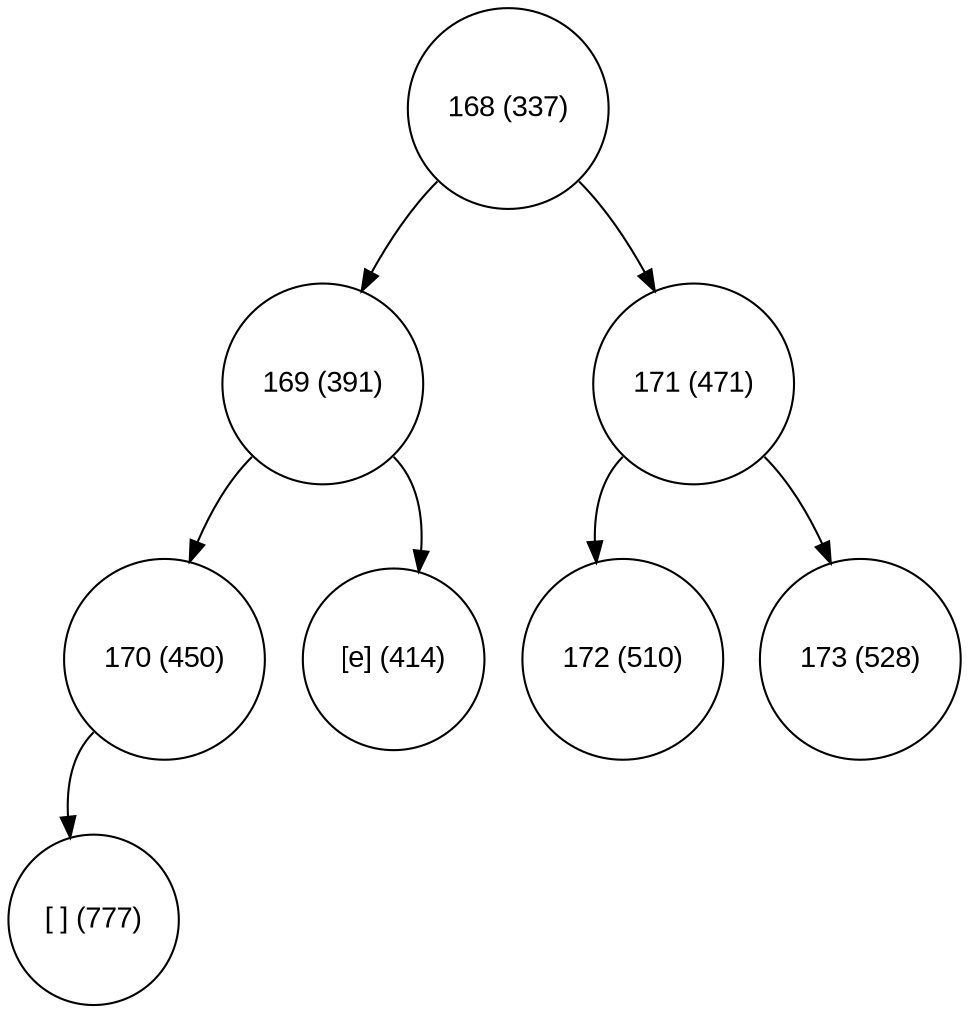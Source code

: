 digraph move_down {
	node [fontname="Arial", shape="circle", width=0.5]; 

	0 [label = "168 (337)"];
	0:sw -> 1;
	1 [label = "169 (391)"];
	1:sw -> 3;
	3 [label = "170 (450)"];
	3:sw -> 7;
	7 [label = "[ ] (777)"];
	1:se -> 4;
	4 [label = "[e] (414)"];
	0:se -> 2;
	2 [label = "171 (471)"];
	2:sw -> 5;
	5 [label = "172 (510)"];
	2:se -> 6;
	6 [label = "173 (528)"];
}
